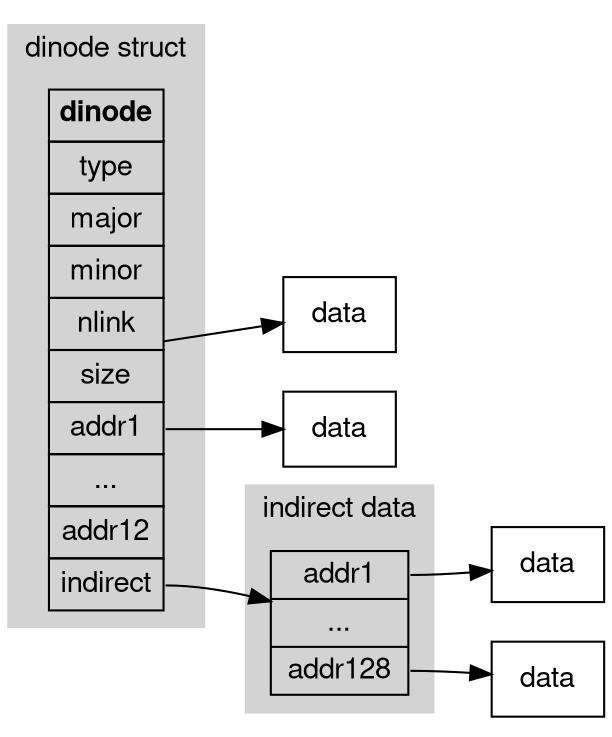 digraph {
  fontname="Helvetica,Arial,sans-serif"
  node [fontname="Helvetica,Arial,sans-serif"];
  edge [fontname="Helvetica,Arial,sans-serif"];
  ratio = auto
  graph [
    rankdir = "LR"
  ];
  subgraph cluster_dinode {
    label = "dinode struct"
    style = filled
    color = lightgray
    dinode [
      label=<
        <table border="0" cellborder="1" cellspacing="0" cellpadding="4">
          <tr><td><b>dinode</b></td></tr>
          <tr><td>type</td></tr>
          <tr><td>major</td></tr>
          <tr><td>minor</td></tr>
          <tr><td>nlink</td></tr>
          <tr><td>size</td></tr>
          <tr><td port="f1">addr1</td></tr>
          <tr><td>...</td></tr>
          <tr><td port="f1">addr12</td></tr>
          <tr><td port="f3">indirect</td></tr>
        </table>
      >
      shape=plain
    ];

    // dinode:s -> dinode_text [style="invis"];
    // dinode_text [
    //   label = "dinode"
    //   shape = none
    // ];
  }
  dinode:f1 -> data01;
  data01 [
    label = "data"
    shape = "record"
  ];
  dinode:f2 -> data12;
  data12 [
    label = "data"
    shape = "record"
  ];

  subgraph cluster_indrnode {
    label = "indirect data"
    style = filled
    color = lightgray
    indrnode [
      label = "<f1>addr1|...|<f2>addr128"
      shape = "record"
    ];
    dinode:f3 -> indrnode;
    // indrnode:s -> indrnode0 [style="invis"];
    // indrnode0 [
    //   label = "indirect data"
    //   shape = none
    // ];
  }

  indrnode:f1 -> idata01;
  idata01 [
    label = "data"
    shape = "record"
  ];
  indrnode:f2 -> idata128;
  idata128 [
    label = "data"
    shape = "record"
  ];
}

